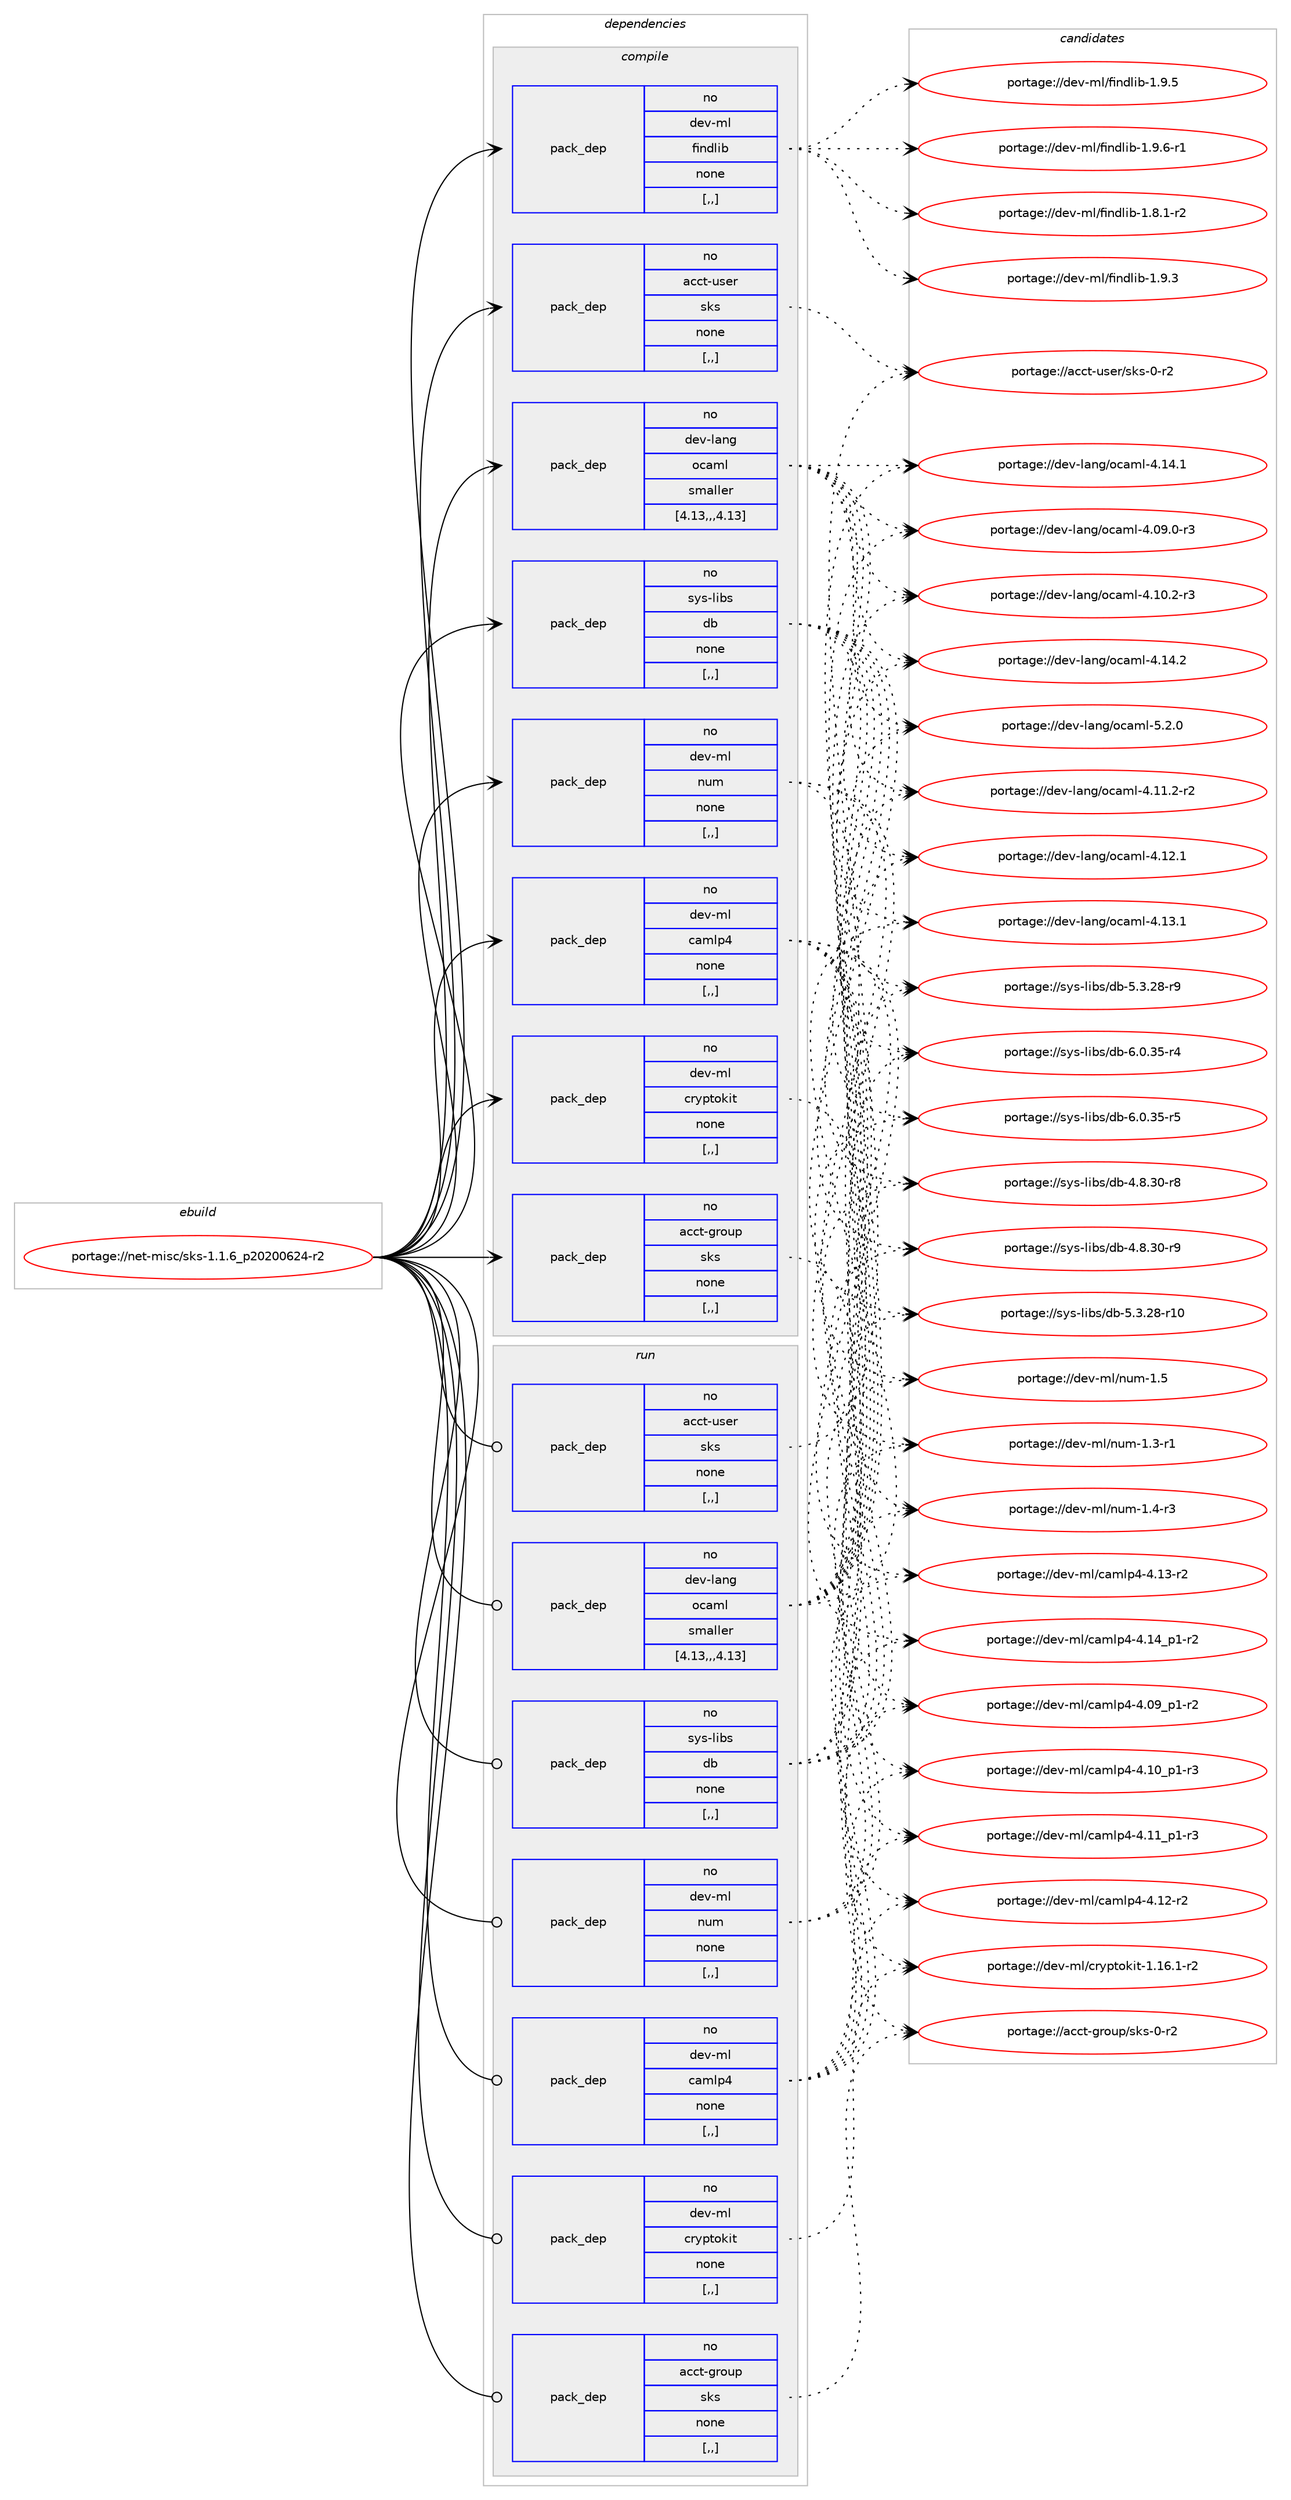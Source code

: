 digraph prolog {

# *************
# Graph options
# *************

newrank=true;
concentrate=true;
compound=true;
graph [rankdir=LR,fontname=Helvetica,fontsize=10,ranksep=1.5];#, ranksep=2.5, nodesep=0.2];
edge  [arrowhead=vee];
node  [fontname=Helvetica,fontsize=10];

# **********
# The ebuild
# **********

subgraph cluster_leftcol {
color=gray;
rank=same;
label=<<i>ebuild</i>>;
id [label="portage://net-misc/sks-1.1.6_p20200624-r2", color=red, width=4, href="../net-misc/sks-1.1.6_p20200624-r2.svg"];
}

# ****************
# The dependencies
# ****************

subgraph cluster_midcol {
color=gray;
label=<<i>dependencies</i>>;
subgraph cluster_compile {
fillcolor="#eeeeee";
style=filled;
label=<<i>compile</i>>;
subgraph pack267495 {
dependency366691 [label=<<TABLE BORDER="0" CELLBORDER="1" CELLSPACING="0" CELLPADDING="4" WIDTH="220"><TR><TD ROWSPAN="6" CELLPADDING="30">pack_dep</TD></TR><TR><TD WIDTH="110">no</TD></TR><TR><TD>acct-group</TD></TR><TR><TD>sks</TD></TR><TR><TD>none</TD></TR><TR><TD>[,,]</TD></TR></TABLE>>, shape=none, color=blue];
}
id:e -> dependency366691:w [weight=20,style="solid",arrowhead="vee"];
subgraph pack267496 {
dependency366692 [label=<<TABLE BORDER="0" CELLBORDER="1" CELLSPACING="0" CELLPADDING="4" WIDTH="220"><TR><TD ROWSPAN="6" CELLPADDING="30">pack_dep</TD></TR><TR><TD WIDTH="110">no</TD></TR><TR><TD>acct-user</TD></TR><TR><TD>sks</TD></TR><TR><TD>none</TD></TR><TR><TD>[,,]</TD></TR></TABLE>>, shape=none, color=blue];
}
id:e -> dependency366692:w [weight=20,style="solid",arrowhead="vee"];
subgraph pack267497 {
dependency366693 [label=<<TABLE BORDER="0" CELLBORDER="1" CELLSPACING="0" CELLPADDING="4" WIDTH="220"><TR><TD ROWSPAN="6" CELLPADDING="30">pack_dep</TD></TR><TR><TD WIDTH="110">no</TD></TR><TR><TD>dev-lang</TD></TR><TR><TD>ocaml</TD></TR><TR><TD>smaller</TD></TR><TR><TD>[4.13,,,4.13]</TD></TR></TABLE>>, shape=none, color=blue];
}
id:e -> dependency366693:w [weight=20,style="solid",arrowhead="vee"];
subgraph pack267498 {
dependency366694 [label=<<TABLE BORDER="0" CELLBORDER="1" CELLSPACING="0" CELLPADDING="4" WIDTH="220"><TR><TD ROWSPAN="6" CELLPADDING="30">pack_dep</TD></TR><TR><TD WIDTH="110">no</TD></TR><TR><TD>dev-ml</TD></TR><TR><TD>camlp4</TD></TR><TR><TD>none</TD></TR><TR><TD>[,,]</TD></TR></TABLE>>, shape=none, color=blue];
}
id:e -> dependency366694:w [weight=20,style="solid",arrowhead="vee"];
subgraph pack267499 {
dependency366695 [label=<<TABLE BORDER="0" CELLBORDER="1" CELLSPACING="0" CELLPADDING="4" WIDTH="220"><TR><TD ROWSPAN="6" CELLPADDING="30">pack_dep</TD></TR><TR><TD WIDTH="110">no</TD></TR><TR><TD>dev-ml</TD></TR><TR><TD>cryptokit</TD></TR><TR><TD>none</TD></TR><TR><TD>[,,]</TD></TR></TABLE>>, shape=none, color=blue];
}
id:e -> dependency366695:w [weight=20,style="solid",arrowhead="vee"];
subgraph pack267500 {
dependency366696 [label=<<TABLE BORDER="0" CELLBORDER="1" CELLSPACING="0" CELLPADDING="4" WIDTH="220"><TR><TD ROWSPAN="6" CELLPADDING="30">pack_dep</TD></TR><TR><TD WIDTH="110">no</TD></TR><TR><TD>dev-ml</TD></TR><TR><TD>findlib</TD></TR><TR><TD>none</TD></TR><TR><TD>[,,]</TD></TR></TABLE>>, shape=none, color=blue];
}
id:e -> dependency366696:w [weight=20,style="solid",arrowhead="vee"];
subgraph pack267501 {
dependency366697 [label=<<TABLE BORDER="0" CELLBORDER="1" CELLSPACING="0" CELLPADDING="4" WIDTH="220"><TR><TD ROWSPAN="6" CELLPADDING="30">pack_dep</TD></TR><TR><TD WIDTH="110">no</TD></TR><TR><TD>dev-ml</TD></TR><TR><TD>num</TD></TR><TR><TD>none</TD></TR><TR><TD>[,,]</TD></TR></TABLE>>, shape=none, color=blue];
}
id:e -> dependency366697:w [weight=20,style="solid",arrowhead="vee"];
subgraph pack267502 {
dependency366698 [label=<<TABLE BORDER="0" CELLBORDER="1" CELLSPACING="0" CELLPADDING="4" WIDTH="220"><TR><TD ROWSPAN="6" CELLPADDING="30">pack_dep</TD></TR><TR><TD WIDTH="110">no</TD></TR><TR><TD>sys-libs</TD></TR><TR><TD>db</TD></TR><TR><TD>none</TD></TR><TR><TD>[,,]</TD></TR></TABLE>>, shape=none, color=blue];
}
id:e -> dependency366698:w [weight=20,style="solid",arrowhead="vee"];
}
subgraph cluster_compileandrun {
fillcolor="#eeeeee";
style=filled;
label=<<i>compile and run</i>>;
}
subgraph cluster_run {
fillcolor="#eeeeee";
style=filled;
label=<<i>run</i>>;
subgraph pack267503 {
dependency366699 [label=<<TABLE BORDER="0" CELLBORDER="1" CELLSPACING="0" CELLPADDING="4" WIDTH="220"><TR><TD ROWSPAN="6" CELLPADDING="30">pack_dep</TD></TR><TR><TD WIDTH="110">no</TD></TR><TR><TD>acct-group</TD></TR><TR><TD>sks</TD></TR><TR><TD>none</TD></TR><TR><TD>[,,]</TD></TR></TABLE>>, shape=none, color=blue];
}
id:e -> dependency366699:w [weight=20,style="solid",arrowhead="odot"];
subgraph pack267504 {
dependency366700 [label=<<TABLE BORDER="0" CELLBORDER="1" CELLSPACING="0" CELLPADDING="4" WIDTH="220"><TR><TD ROWSPAN="6" CELLPADDING="30">pack_dep</TD></TR><TR><TD WIDTH="110">no</TD></TR><TR><TD>acct-user</TD></TR><TR><TD>sks</TD></TR><TR><TD>none</TD></TR><TR><TD>[,,]</TD></TR></TABLE>>, shape=none, color=blue];
}
id:e -> dependency366700:w [weight=20,style="solid",arrowhead="odot"];
subgraph pack267505 {
dependency366701 [label=<<TABLE BORDER="0" CELLBORDER="1" CELLSPACING="0" CELLPADDING="4" WIDTH="220"><TR><TD ROWSPAN="6" CELLPADDING="30">pack_dep</TD></TR><TR><TD WIDTH="110">no</TD></TR><TR><TD>dev-lang</TD></TR><TR><TD>ocaml</TD></TR><TR><TD>smaller</TD></TR><TR><TD>[4.13,,,4.13]</TD></TR></TABLE>>, shape=none, color=blue];
}
id:e -> dependency366701:w [weight=20,style="solid",arrowhead="odot"];
subgraph pack267506 {
dependency366702 [label=<<TABLE BORDER="0" CELLBORDER="1" CELLSPACING="0" CELLPADDING="4" WIDTH="220"><TR><TD ROWSPAN="6" CELLPADDING="30">pack_dep</TD></TR><TR><TD WIDTH="110">no</TD></TR><TR><TD>dev-ml</TD></TR><TR><TD>camlp4</TD></TR><TR><TD>none</TD></TR><TR><TD>[,,]</TD></TR></TABLE>>, shape=none, color=blue];
}
id:e -> dependency366702:w [weight=20,style="solid",arrowhead="odot"];
subgraph pack267507 {
dependency366703 [label=<<TABLE BORDER="0" CELLBORDER="1" CELLSPACING="0" CELLPADDING="4" WIDTH="220"><TR><TD ROWSPAN="6" CELLPADDING="30">pack_dep</TD></TR><TR><TD WIDTH="110">no</TD></TR><TR><TD>dev-ml</TD></TR><TR><TD>cryptokit</TD></TR><TR><TD>none</TD></TR><TR><TD>[,,]</TD></TR></TABLE>>, shape=none, color=blue];
}
id:e -> dependency366703:w [weight=20,style="solid",arrowhead="odot"];
subgraph pack267508 {
dependency366704 [label=<<TABLE BORDER="0" CELLBORDER="1" CELLSPACING="0" CELLPADDING="4" WIDTH="220"><TR><TD ROWSPAN="6" CELLPADDING="30">pack_dep</TD></TR><TR><TD WIDTH="110">no</TD></TR><TR><TD>dev-ml</TD></TR><TR><TD>num</TD></TR><TR><TD>none</TD></TR><TR><TD>[,,]</TD></TR></TABLE>>, shape=none, color=blue];
}
id:e -> dependency366704:w [weight=20,style="solid",arrowhead="odot"];
subgraph pack267509 {
dependency366705 [label=<<TABLE BORDER="0" CELLBORDER="1" CELLSPACING="0" CELLPADDING="4" WIDTH="220"><TR><TD ROWSPAN="6" CELLPADDING="30">pack_dep</TD></TR><TR><TD WIDTH="110">no</TD></TR><TR><TD>sys-libs</TD></TR><TR><TD>db</TD></TR><TR><TD>none</TD></TR><TR><TD>[,,]</TD></TR></TABLE>>, shape=none, color=blue];
}
id:e -> dependency366705:w [weight=20,style="solid",arrowhead="odot"];
}
}

# **************
# The candidates
# **************

subgraph cluster_choices {
rank=same;
color=gray;
label=<<i>candidates</i>>;

subgraph choice267495 {
color=black;
nodesep=1;
choice979999116451031141111171124711510711545484511450 [label="portage://acct-group/sks-0-r2", color=red, width=4,href="../acct-group/sks-0-r2.svg"];
dependency366691:e -> choice979999116451031141111171124711510711545484511450:w [style=dotted,weight="100"];
}
subgraph choice267496 {
color=black;
nodesep=1;
choice979999116451171151011144711510711545484511450 [label="portage://acct-user/sks-0-r2", color=red, width=4,href="../acct-user/sks-0-r2.svg"];
dependency366692:e -> choice979999116451171151011144711510711545484511450:w [style=dotted,weight="100"];
}
subgraph choice267497 {
color=black;
nodesep=1;
choice1001011184510897110103471119997109108455246485746484511451 [label="portage://dev-lang/ocaml-4.09.0-r3", color=red, width=4,href="../dev-lang/ocaml-4.09.0-r3.svg"];
choice1001011184510897110103471119997109108455246494846504511451 [label="portage://dev-lang/ocaml-4.10.2-r3", color=red, width=4,href="../dev-lang/ocaml-4.10.2-r3.svg"];
choice1001011184510897110103471119997109108455246494946504511450 [label="portage://dev-lang/ocaml-4.11.2-r2", color=red, width=4,href="../dev-lang/ocaml-4.11.2-r2.svg"];
choice100101118451089711010347111999710910845524649504649 [label="portage://dev-lang/ocaml-4.12.1", color=red, width=4,href="../dev-lang/ocaml-4.12.1.svg"];
choice100101118451089711010347111999710910845524649514649 [label="portage://dev-lang/ocaml-4.13.1", color=red, width=4,href="../dev-lang/ocaml-4.13.1.svg"];
choice100101118451089711010347111999710910845524649524649 [label="portage://dev-lang/ocaml-4.14.1", color=red, width=4,href="../dev-lang/ocaml-4.14.1.svg"];
choice100101118451089711010347111999710910845524649524650 [label="portage://dev-lang/ocaml-4.14.2", color=red, width=4,href="../dev-lang/ocaml-4.14.2.svg"];
choice1001011184510897110103471119997109108455346504648 [label="portage://dev-lang/ocaml-5.2.0", color=red, width=4,href="../dev-lang/ocaml-5.2.0.svg"];
dependency366693:e -> choice1001011184510897110103471119997109108455246485746484511451:w [style=dotted,weight="100"];
dependency366693:e -> choice1001011184510897110103471119997109108455246494846504511451:w [style=dotted,weight="100"];
dependency366693:e -> choice1001011184510897110103471119997109108455246494946504511450:w [style=dotted,weight="100"];
dependency366693:e -> choice100101118451089711010347111999710910845524649504649:w [style=dotted,weight="100"];
dependency366693:e -> choice100101118451089711010347111999710910845524649514649:w [style=dotted,weight="100"];
dependency366693:e -> choice100101118451089711010347111999710910845524649524649:w [style=dotted,weight="100"];
dependency366693:e -> choice100101118451089711010347111999710910845524649524650:w [style=dotted,weight="100"];
dependency366693:e -> choice1001011184510897110103471119997109108455346504648:w [style=dotted,weight="100"];
}
subgraph choice267498 {
color=black;
nodesep=1;
choice1001011184510910847999710910811252455246485795112494511450 [label="portage://dev-ml/camlp4-4.09_p1-r2", color=red, width=4,href="../dev-ml/camlp4-4.09_p1-r2.svg"];
choice1001011184510910847999710910811252455246494895112494511451 [label="portage://dev-ml/camlp4-4.10_p1-r3", color=red, width=4,href="../dev-ml/camlp4-4.10_p1-r3.svg"];
choice1001011184510910847999710910811252455246494995112494511451 [label="portage://dev-ml/camlp4-4.11_p1-r3", color=red, width=4,href="../dev-ml/camlp4-4.11_p1-r3.svg"];
choice100101118451091084799971091081125245524649504511450 [label="portage://dev-ml/camlp4-4.12-r2", color=red, width=4,href="../dev-ml/camlp4-4.12-r2.svg"];
choice100101118451091084799971091081125245524649514511450 [label="portage://dev-ml/camlp4-4.13-r2", color=red, width=4,href="../dev-ml/camlp4-4.13-r2.svg"];
choice1001011184510910847999710910811252455246495295112494511450 [label="portage://dev-ml/camlp4-4.14_p1-r2", color=red, width=4,href="../dev-ml/camlp4-4.14_p1-r2.svg"];
dependency366694:e -> choice1001011184510910847999710910811252455246485795112494511450:w [style=dotted,weight="100"];
dependency366694:e -> choice1001011184510910847999710910811252455246494895112494511451:w [style=dotted,weight="100"];
dependency366694:e -> choice1001011184510910847999710910811252455246494995112494511451:w [style=dotted,weight="100"];
dependency366694:e -> choice100101118451091084799971091081125245524649504511450:w [style=dotted,weight="100"];
dependency366694:e -> choice100101118451091084799971091081125245524649514511450:w [style=dotted,weight="100"];
dependency366694:e -> choice1001011184510910847999710910811252455246495295112494511450:w [style=dotted,weight="100"];
}
subgraph choice267499 {
color=black;
nodesep=1;
choice100101118451091084799114121112116111107105116454946495446494511450 [label="portage://dev-ml/cryptokit-1.16.1-r2", color=red, width=4,href="../dev-ml/cryptokit-1.16.1-r2.svg"];
dependency366695:e -> choice100101118451091084799114121112116111107105116454946495446494511450:w [style=dotted,weight="100"];
}
subgraph choice267500 {
color=black;
nodesep=1;
choice1001011184510910847102105110100108105984549465646494511450 [label="portage://dev-ml/findlib-1.8.1-r2", color=red, width=4,href="../dev-ml/findlib-1.8.1-r2.svg"];
choice100101118451091084710210511010010810598454946574651 [label="portage://dev-ml/findlib-1.9.3", color=red, width=4,href="../dev-ml/findlib-1.9.3.svg"];
choice100101118451091084710210511010010810598454946574653 [label="portage://dev-ml/findlib-1.9.5", color=red, width=4,href="../dev-ml/findlib-1.9.5.svg"];
choice1001011184510910847102105110100108105984549465746544511449 [label="portage://dev-ml/findlib-1.9.6-r1", color=red, width=4,href="../dev-ml/findlib-1.9.6-r1.svg"];
dependency366696:e -> choice1001011184510910847102105110100108105984549465646494511450:w [style=dotted,weight="100"];
dependency366696:e -> choice100101118451091084710210511010010810598454946574651:w [style=dotted,weight="100"];
dependency366696:e -> choice100101118451091084710210511010010810598454946574653:w [style=dotted,weight="100"];
dependency366696:e -> choice1001011184510910847102105110100108105984549465746544511449:w [style=dotted,weight="100"];
}
subgraph choice267501 {
color=black;
nodesep=1;
choice1001011184510910847110117109454946514511449 [label="portage://dev-ml/num-1.3-r1", color=red, width=4,href="../dev-ml/num-1.3-r1.svg"];
choice1001011184510910847110117109454946524511451 [label="portage://dev-ml/num-1.4-r3", color=red, width=4,href="../dev-ml/num-1.4-r3.svg"];
choice100101118451091084711011710945494653 [label="portage://dev-ml/num-1.5", color=red, width=4,href="../dev-ml/num-1.5.svg"];
dependency366697:e -> choice1001011184510910847110117109454946514511449:w [style=dotted,weight="100"];
dependency366697:e -> choice1001011184510910847110117109454946524511451:w [style=dotted,weight="100"];
dependency366697:e -> choice100101118451091084711011710945494653:w [style=dotted,weight="100"];
}
subgraph choice267502 {
color=black;
nodesep=1;
choice11512111545108105981154710098455246564651484511456 [label="portage://sys-libs/db-4.8.30-r8", color=red, width=4,href="../sys-libs/db-4.8.30-r8.svg"];
choice11512111545108105981154710098455246564651484511457 [label="portage://sys-libs/db-4.8.30-r9", color=red, width=4,href="../sys-libs/db-4.8.30-r9.svg"];
choice1151211154510810598115471009845534651465056451144948 [label="portage://sys-libs/db-5.3.28-r10", color=red, width=4,href="../sys-libs/db-5.3.28-r10.svg"];
choice11512111545108105981154710098455346514650564511457 [label="portage://sys-libs/db-5.3.28-r9", color=red, width=4,href="../sys-libs/db-5.3.28-r9.svg"];
choice11512111545108105981154710098455446484651534511452 [label="portage://sys-libs/db-6.0.35-r4", color=red, width=4,href="../sys-libs/db-6.0.35-r4.svg"];
choice11512111545108105981154710098455446484651534511453 [label="portage://sys-libs/db-6.0.35-r5", color=red, width=4,href="../sys-libs/db-6.0.35-r5.svg"];
dependency366698:e -> choice11512111545108105981154710098455246564651484511456:w [style=dotted,weight="100"];
dependency366698:e -> choice11512111545108105981154710098455246564651484511457:w [style=dotted,weight="100"];
dependency366698:e -> choice1151211154510810598115471009845534651465056451144948:w [style=dotted,weight="100"];
dependency366698:e -> choice11512111545108105981154710098455346514650564511457:w [style=dotted,weight="100"];
dependency366698:e -> choice11512111545108105981154710098455446484651534511452:w [style=dotted,weight="100"];
dependency366698:e -> choice11512111545108105981154710098455446484651534511453:w [style=dotted,weight="100"];
}
subgraph choice267503 {
color=black;
nodesep=1;
choice979999116451031141111171124711510711545484511450 [label="portage://acct-group/sks-0-r2", color=red, width=4,href="../acct-group/sks-0-r2.svg"];
dependency366699:e -> choice979999116451031141111171124711510711545484511450:w [style=dotted,weight="100"];
}
subgraph choice267504 {
color=black;
nodesep=1;
choice979999116451171151011144711510711545484511450 [label="portage://acct-user/sks-0-r2", color=red, width=4,href="../acct-user/sks-0-r2.svg"];
dependency366700:e -> choice979999116451171151011144711510711545484511450:w [style=dotted,weight="100"];
}
subgraph choice267505 {
color=black;
nodesep=1;
choice1001011184510897110103471119997109108455246485746484511451 [label="portage://dev-lang/ocaml-4.09.0-r3", color=red, width=4,href="../dev-lang/ocaml-4.09.0-r3.svg"];
choice1001011184510897110103471119997109108455246494846504511451 [label="portage://dev-lang/ocaml-4.10.2-r3", color=red, width=4,href="../dev-lang/ocaml-4.10.2-r3.svg"];
choice1001011184510897110103471119997109108455246494946504511450 [label="portage://dev-lang/ocaml-4.11.2-r2", color=red, width=4,href="../dev-lang/ocaml-4.11.2-r2.svg"];
choice100101118451089711010347111999710910845524649504649 [label="portage://dev-lang/ocaml-4.12.1", color=red, width=4,href="../dev-lang/ocaml-4.12.1.svg"];
choice100101118451089711010347111999710910845524649514649 [label="portage://dev-lang/ocaml-4.13.1", color=red, width=4,href="../dev-lang/ocaml-4.13.1.svg"];
choice100101118451089711010347111999710910845524649524649 [label="portage://dev-lang/ocaml-4.14.1", color=red, width=4,href="../dev-lang/ocaml-4.14.1.svg"];
choice100101118451089711010347111999710910845524649524650 [label="portage://dev-lang/ocaml-4.14.2", color=red, width=4,href="../dev-lang/ocaml-4.14.2.svg"];
choice1001011184510897110103471119997109108455346504648 [label="portage://dev-lang/ocaml-5.2.0", color=red, width=4,href="../dev-lang/ocaml-5.2.0.svg"];
dependency366701:e -> choice1001011184510897110103471119997109108455246485746484511451:w [style=dotted,weight="100"];
dependency366701:e -> choice1001011184510897110103471119997109108455246494846504511451:w [style=dotted,weight="100"];
dependency366701:e -> choice1001011184510897110103471119997109108455246494946504511450:w [style=dotted,weight="100"];
dependency366701:e -> choice100101118451089711010347111999710910845524649504649:w [style=dotted,weight="100"];
dependency366701:e -> choice100101118451089711010347111999710910845524649514649:w [style=dotted,weight="100"];
dependency366701:e -> choice100101118451089711010347111999710910845524649524649:w [style=dotted,weight="100"];
dependency366701:e -> choice100101118451089711010347111999710910845524649524650:w [style=dotted,weight="100"];
dependency366701:e -> choice1001011184510897110103471119997109108455346504648:w [style=dotted,weight="100"];
}
subgraph choice267506 {
color=black;
nodesep=1;
choice1001011184510910847999710910811252455246485795112494511450 [label="portage://dev-ml/camlp4-4.09_p1-r2", color=red, width=4,href="../dev-ml/camlp4-4.09_p1-r2.svg"];
choice1001011184510910847999710910811252455246494895112494511451 [label="portage://dev-ml/camlp4-4.10_p1-r3", color=red, width=4,href="../dev-ml/camlp4-4.10_p1-r3.svg"];
choice1001011184510910847999710910811252455246494995112494511451 [label="portage://dev-ml/camlp4-4.11_p1-r3", color=red, width=4,href="../dev-ml/camlp4-4.11_p1-r3.svg"];
choice100101118451091084799971091081125245524649504511450 [label="portage://dev-ml/camlp4-4.12-r2", color=red, width=4,href="../dev-ml/camlp4-4.12-r2.svg"];
choice100101118451091084799971091081125245524649514511450 [label="portage://dev-ml/camlp4-4.13-r2", color=red, width=4,href="../dev-ml/camlp4-4.13-r2.svg"];
choice1001011184510910847999710910811252455246495295112494511450 [label="portage://dev-ml/camlp4-4.14_p1-r2", color=red, width=4,href="../dev-ml/camlp4-4.14_p1-r2.svg"];
dependency366702:e -> choice1001011184510910847999710910811252455246485795112494511450:w [style=dotted,weight="100"];
dependency366702:e -> choice1001011184510910847999710910811252455246494895112494511451:w [style=dotted,weight="100"];
dependency366702:e -> choice1001011184510910847999710910811252455246494995112494511451:w [style=dotted,weight="100"];
dependency366702:e -> choice100101118451091084799971091081125245524649504511450:w [style=dotted,weight="100"];
dependency366702:e -> choice100101118451091084799971091081125245524649514511450:w [style=dotted,weight="100"];
dependency366702:e -> choice1001011184510910847999710910811252455246495295112494511450:w [style=dotted,weight="100"];
}
subgraph choice267507 {
color=black;
nodesep=1;
choice100101118451091084799114121112116111107105116454946495446494511450 [label="portage://dev-ml/cryptokit-1.16.1-r2", color=red, width=4,href="../dev-ml/cryptokit-1.16.1-r2.svg"];
dependency366703:e -> choice100101118451091084799114121112116111107105116454946495446494511450:w [style=dotted,weight="100"];
}
subgraph choice267508 {
color=black;
nodesep=1;
choice1001011184510910847110117109454946514511449 [label="portage://dev-ml/num-1.3-r1", color=red, width=4,href="../dev-ml/num-1.3-r1.svg"];
choice1001011184510910847110117109454946524511451 [label="portage://dev-ml/num-1.4-r3", color=red, width=4,href="../dev-ml/num-1.4-r3.svg"];
choice100101118451091084711011710945494653 [label="portage://dev-ml/num-1.5", color=red, width=4,href="../dev-ml/num-1.5.svg"];
dependency366704:e -> choice1001011184510910847110117109454946514511449:w [style=dotted,weight="100"];
dependency366704:e -> choice1001011184510910847110117109454946524511451:w [style=dotted,weight="100"];
dependency366704:e -> choice100101118451091084711011710945494653:w [style=dotted,weight="100"];
}
subgraph choice267509 {
color=black;
nodesep=1;
choice11512111545108105981154710098455246564651484511456 [label="portage://sys-libs/db-4.8.30-r8", color=red, width=4,href="../sys-libs/db-4.8.30-r8.svg"];
choice11512111545108105981154710098455246564651484511457 [label="portage://sys-libs/db-4.8.30-r9", color=red, width=4,href="../sys-libs/db-4.8.30-r9.svg"];
choice1151211154510810598115471009845534651465056451144948 [label="portage://sys-libs/db-5.3.28-r10", color=red, width=4,href="../sys-libs/db-5.3.28-r10.svg"];
choice11512111545108105981154710098455346514650564511457 [label="portage://sys-libs/db-5.3.28-r9", color=red, width=4,href="../sys-libs/db-5.3.28-r9.svg"];
choice11512111545108105981154710098455446484651534511452 [label="portage://sys-libs/db-6.0.35-r4", color=red, width=4,href="../sys-libs/db-6.0.35-r4.svg"];
choice11512111545108105981154710098455446484651534511453 [label="portage://sys-libs/db-6.0.35-r5", color=red, width=4,href="../sys-libs/db-6.0.35-r5.svg"];
dependency366705:e -> choice11512111545108105981154710098455246564651484511456:w [style=dotted,weight="100"];
dependency366705:e -> choice11512111545108105981154710098455246564651484511457:w [style=dotted,weight="100"];
dependency366705:e -> choice1151211154510810598115471009845534651465056451144948:w [style=dotted,weight="100"];
dependency366705:e -> choice11512111545108105981154710098455346514650564511457:w [style=dotted,weight="100"];
dependency366705:e -> choice11512111545108105981154710098455446484651534511452:w [style=dotted,weight="100"];
dependency366705:e -> choice11512111545108105981154710098455446484651534511453:w [style=dotted,weight="100"];
}
}

}
